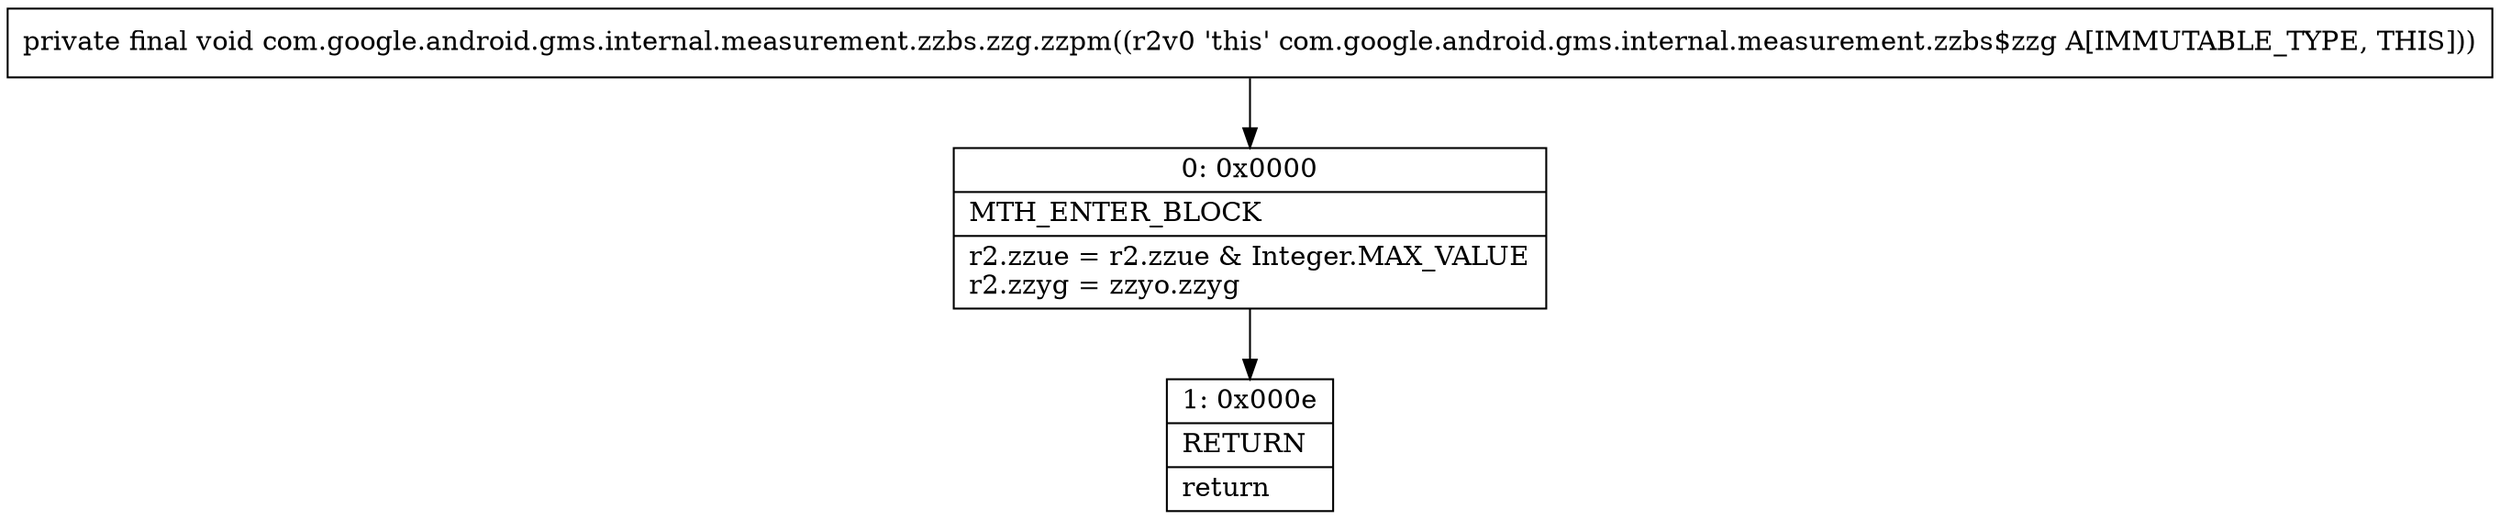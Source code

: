 digraph "CFG forcom.google.android.gms.internal.measurement.zzbs.zzg.zzpm()V" {
Node_0 [shape=record,label="{0\:\ 0x0000|MTH_ENTER_BLOCK\l|r2.zzue = r2.zzue & Integer.MAX_VALUE\lr2.zzyg = zzyo.zzyg\l}"];
Node_1 [shape=record,label="{1\:\ 0x000e|RETURN\l|return\l}"];
MethodNode[shape=record,label="{private final void com.google.android.gms.internal.measurement.zzbs.zzg.zzpm((r2v0 'this' com.google.android.gms.internal.measurement.zzbs$zzg A[IMMUTABLE_TYPE, THIS])) }"];
MethodNode -> Node_0;
Node_0 -> Node_1;
}

